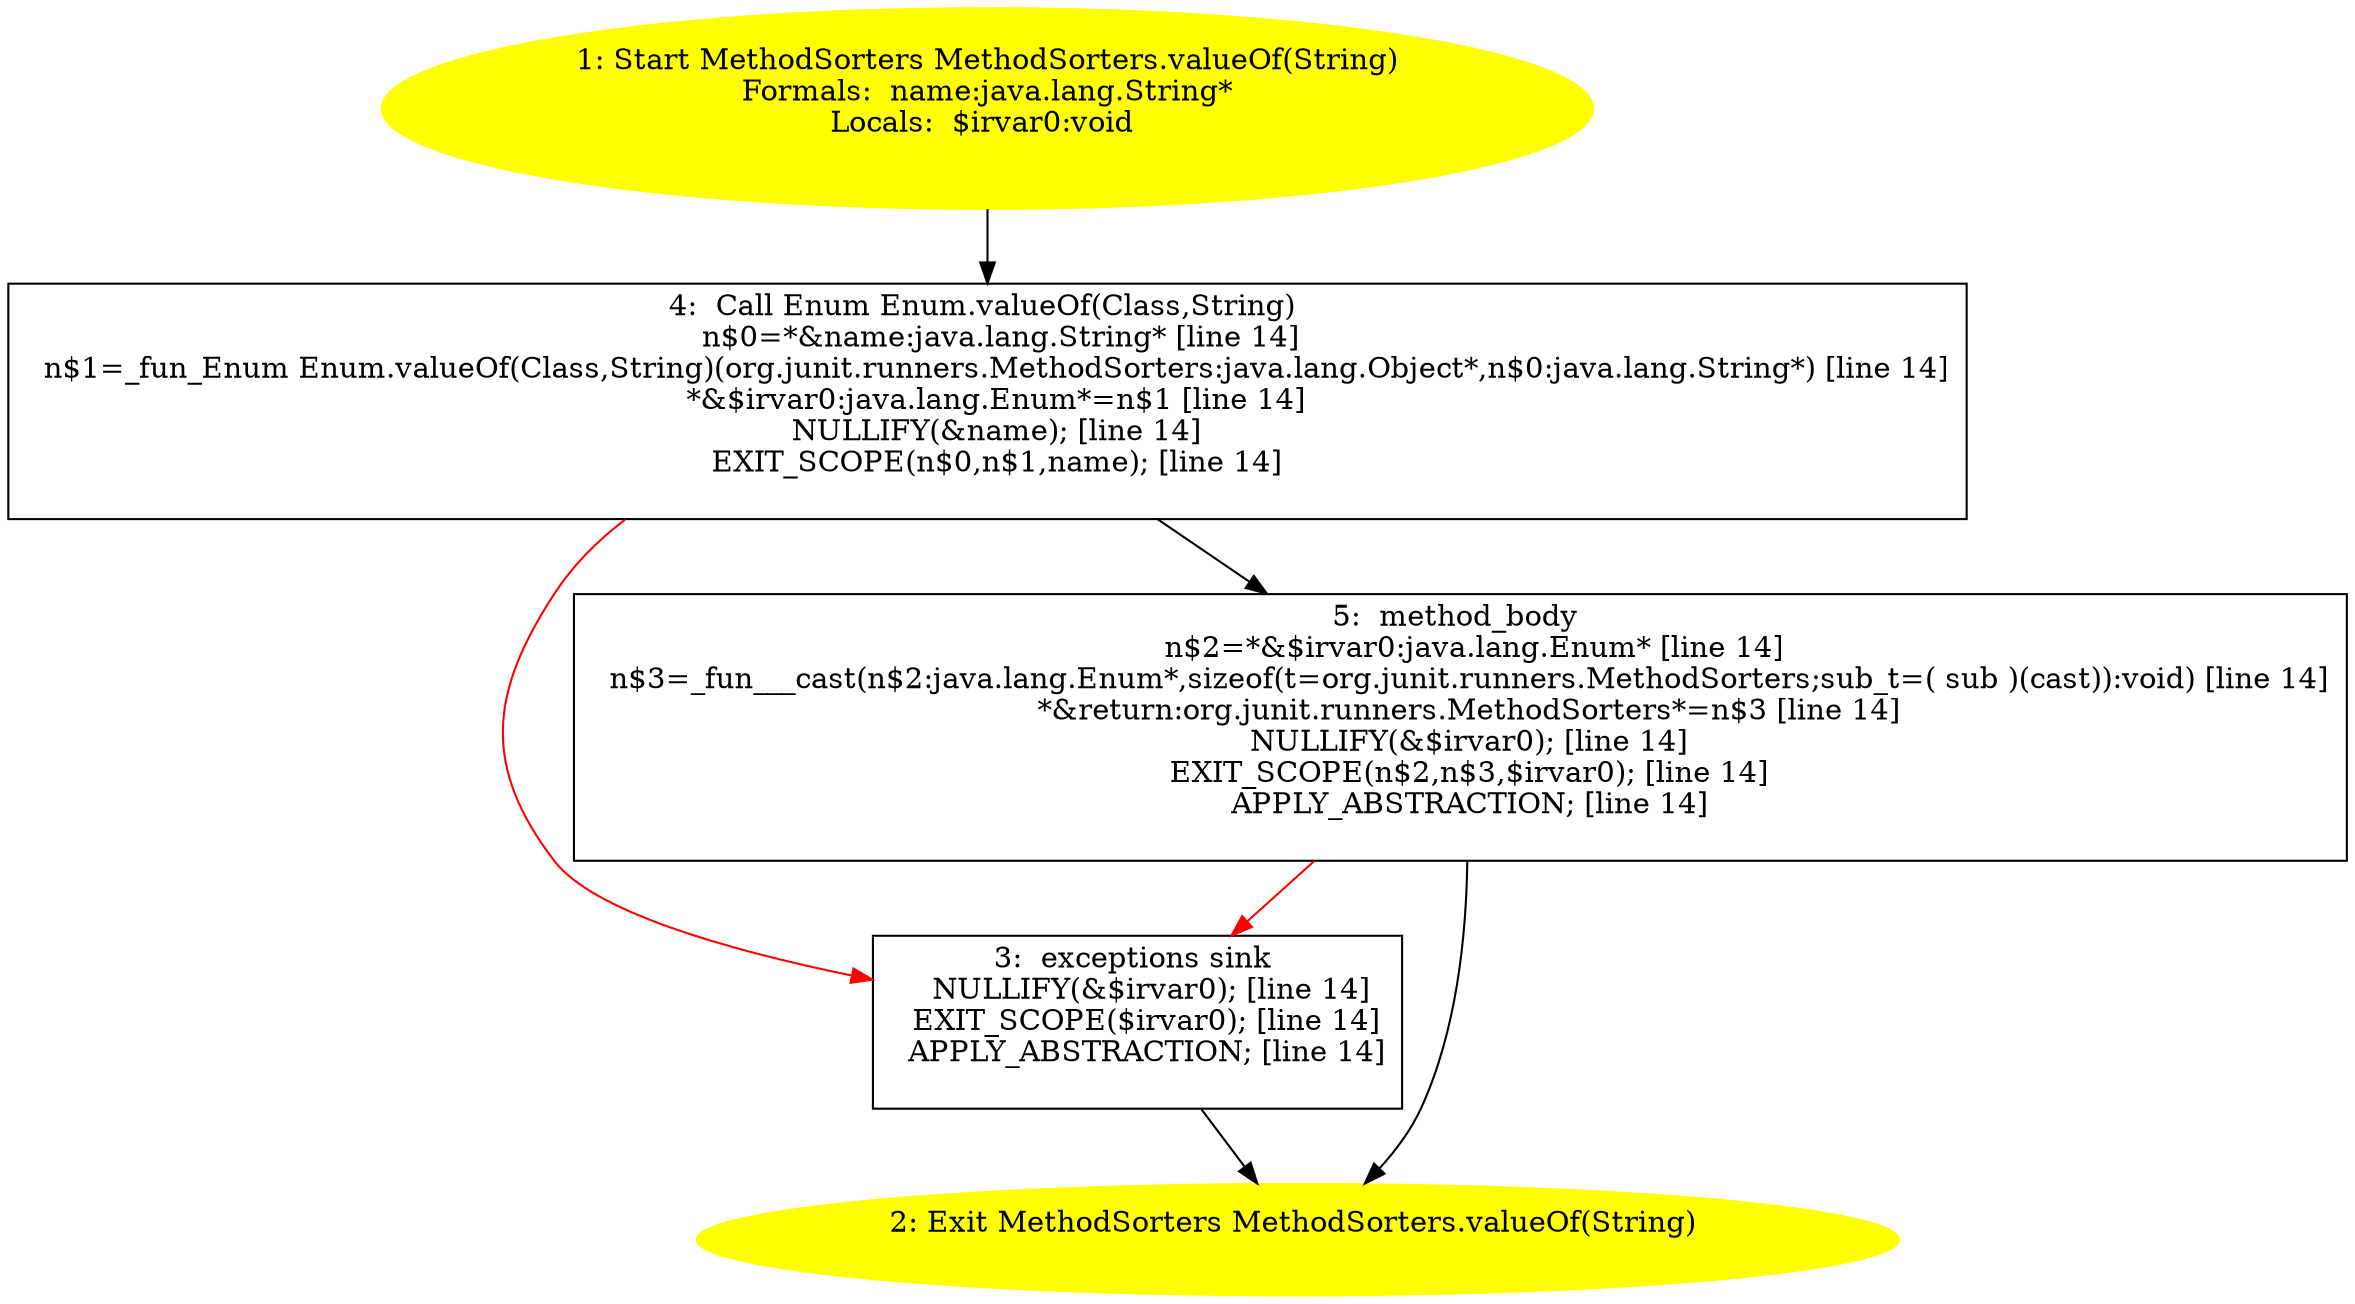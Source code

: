 /* @generated */
digraph cfg {
"org.junit.runners.MethodSorters.valueOf(java.lang.String):org.junit.runners.MethodSorters.7eff0de785384bbeeacff3d709c21059_1" [label="1: Start MethodSorters MethodSorters.valueOf(String)\nFormals:  name:java.lang.String*\nLocals:  $irvar0:void \n  " color=yellow style=filled]
	

	 "org.junit.runners.MethodSorters.valueOf(java.lang.String):org.junit.runners.MethodSorters.7eff0de785384bbeeacff3d709c21059_1" -> "org.junit.runners.MethodSorters.valueOf(java.lang.String):org.junit.runners.MethodSorters.7eff0de785384bbeeacff3d709c21059_4" ;
"org.junit.runners.MethodSorters.valueOf(java.lang.String):org.junit.runners.MethodSorters.7eff0de785384bbeeacff3d709c21059_2" [label="2: Exit MethodSorters MethodSorters.valueOf(String) \n  " color=yellow style=filled]
	

"org.junit.runners.MethodSorters.valueOf(java.lang.String):org.junit.runners.MethodSorters.7eff0de785384bbeeacff3d709c21059_3" [label="3:  exceptions sink \n   NULLIFY(&$irvar0); [line 14]\n  EXIT_SCOPE($irvar0); [line 14]\n  APPLY_ABSTRACTION; [line 14]\n " shape="box"]
	

	 "org.junit.runners.MethodSorters.valueOf(java.lang.String):org.junit.runners.MethodSorters.7eff0de785384bbeeacff3d709c21059_3" -> "org.junit.runners.MethodSorters.valueOf(java.lang.String):org.junit.runners.MethodSorters.7eff0de785384bbeeacff3d709c21059_2" ;
"org.junit.runners.MethodSorters.valueOf(java.lang.String):org.junit.runners.MethodSorters.7eff0de785384bbeeacff3d709c21059_4" [label="4:  Call Enum Enum.valueOf(Class,String) \n   n$0=*&name:java.lang.String* [line 14]\n  n$1=_fun_Enum Enum.valueOf(Class,String)(org.junit.runners.MethodSorters:java.lang.Object*,n$0:java.lang.String*) [line 14]\n  *&$irvar0:java.lang.Enum*=n$1 [line 14]\n  NULLIFY(&name); [line 14]\n  EXIT_SCOPE(n$0,n$1,name); [line 14]\n " shape="box"]
	

	 "org.junit.runners.MethodSorters.valueOf(java.lang.String):org.junit.runners.MethodSorters.7eff0de785384bbeeacff3d709c21059_4" -> "org.junit.runners.MethodSorters.valueOf(java.lang.String):org.junit.runners.MethodSorters.7eff0de785384bbeeacff3d709c21059_5" ;
	 "org.junit.runners.MethodSorters.valueOf(java.lang.String):org.junit.runners.MethodSorters.7eff0de785384bbeeacff3d709c21059_4" -> "org.junit.runners.MethodSorters.valueOf(java.lang.String):org.junit.runners.MethodSorters.7eff0de785384bbeeacff3d709c21059_3" [color="red" ];
"org.junit.runners.MethodSorters.valueOf(java.lang.String):org.junit.runners.MethodSorters.7eff0de785384bbeeacff3d709c21059_5" [label="5:  method_body \n   n$2=*&$irvar0:java.lang.Enum* [line 14]\n  n$3=_fun___cast(n$2:java.lang.Enum*,sizeof(t=org.junit.runners.MethodSorters;sub_t=( sub )(cast)):void) [line 14]\n  *&return:org.junit.runners.MethodSorters*=n$3 [line 14]\n  NULLIFY(&$irvar0); [line 14]\n  EXIT_SCOPE(n$2,n$3,$irvar0); [line 14]\n  APPLY_ABSTRACTION; [line 14]\n " shape="box"]
	

	 "org.junit.runners.MethodSorters.valueOf(java.lang.String):org.junit.runners.MethodSorters.7eff0de785384bbeeacff3d709c21059_5" -> "org.junit.runners.MethodSorters.valueOf(java.lang.String):org.junit.runners.MethodSorters.7eff0de785384bbeeacff3d709c21059_2" ;
	 "org.junit.runners.MethodSorters.valueOf(java.lang.String):org.junit.runners.MethodSorters.7eff0de785384bbeeacff3d709c21059_5" -> "org.junit.runners.MethodSorters.valueOf(java.lang.String):org.junit.runners.MethodSorters.7eff0de785384bbeeacff3d709c21059_3" [color="red" ];
}
